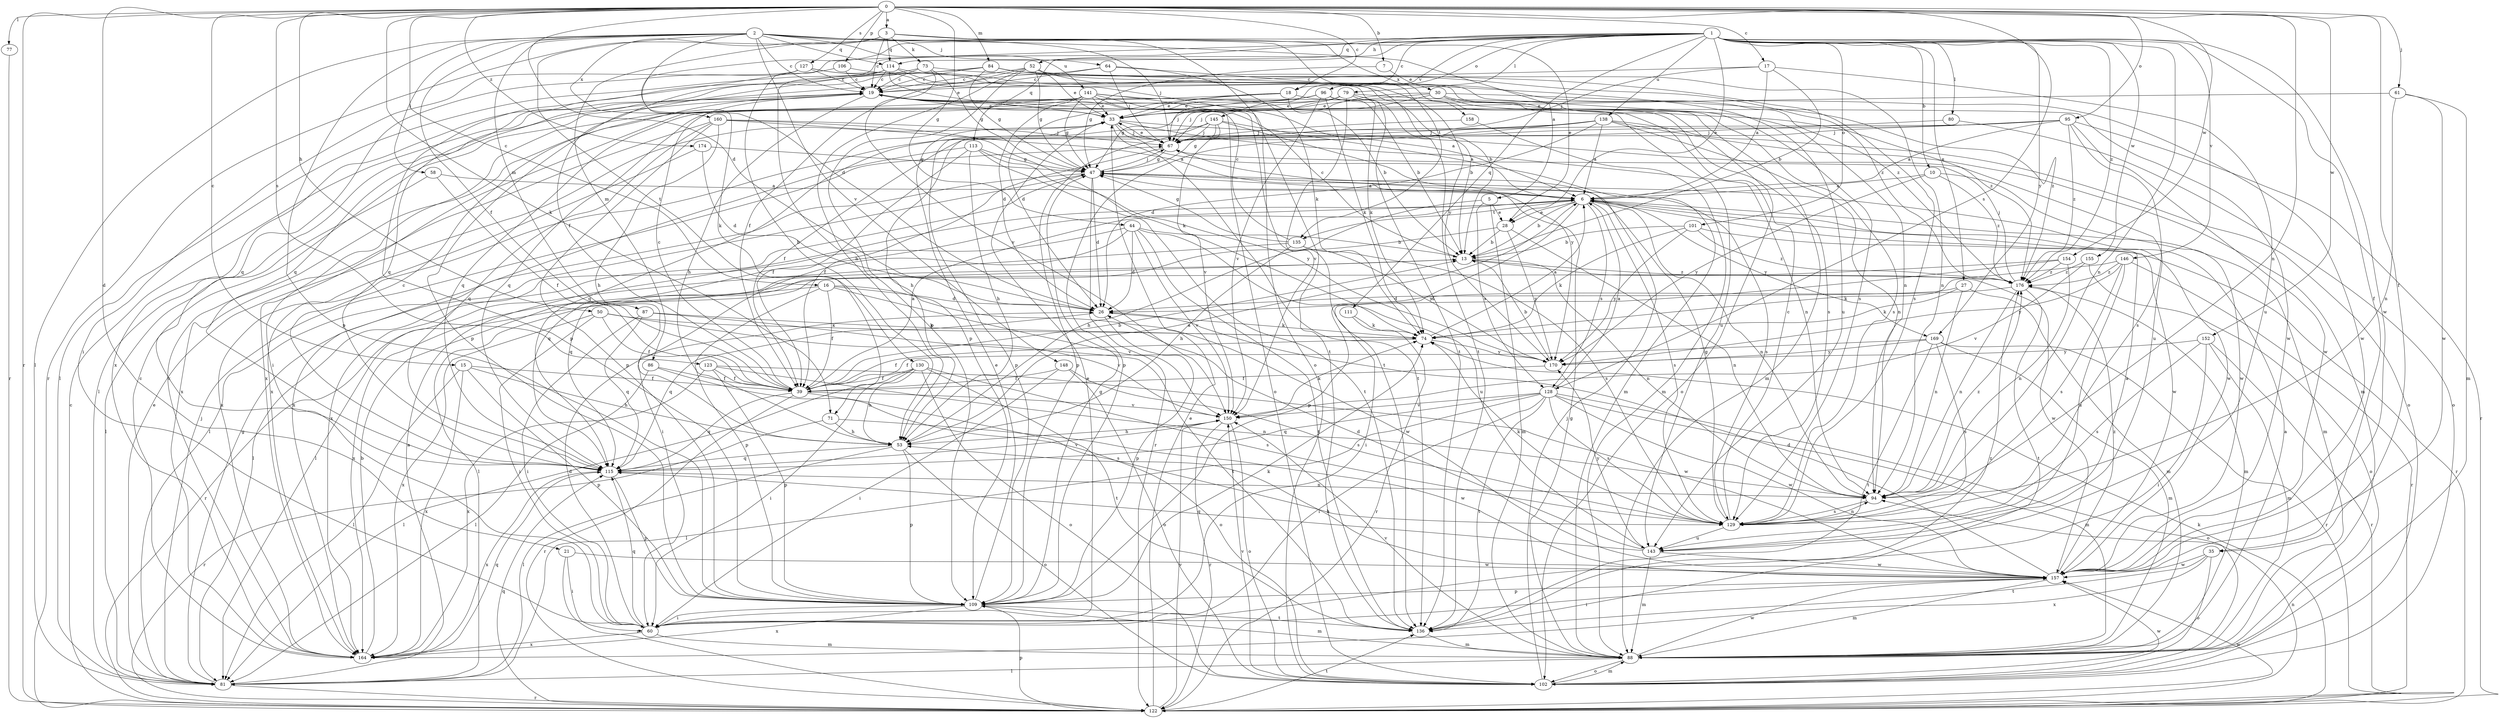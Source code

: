 strict digraph  {
0;
1;
2;
3;
5;
6;
7;
10;
13;
15;
16;
17;
18;
19;
21;
26;
27;
28;
30;
33;
35;
39;
44;
47;
50;
52;
53;
58;
60;
61;
64;
67;
71;
73;
74;
77;
79;
80;
81;
84;
86;
87;
88;
94;
95;
96;
101;
102;
106;
109;
111;
113;
114;
115;
122;
123;
127;
128;
129;
130;
135;
136;
138;
141;
143;
145;
146;
148;
150;
152;
154;
155;
157;
158;
160;
164;
169;
170;
174;
176;
0 -> 3  [label=a];
0 -> 7  [label=b];
0 -> 15  [label=c];
0 -> 16  [label=c];
0 -> 17  [label=c];
0 -> 18  [label=c];
0 -> 21  [label=d];
0 -> 26  [label=d];
0 -> 35  [label=f];
0 -> 44  [label=g];
0 -> 50  [label=h];
0 -> 61  [label=j];
0 -> 71  [label=k];
0 -> 77  [label=l];
0 -> 84  [label=m];
0 -> 94  [label=n];
0 -> 95  [label=o];
0 -> 106  [label=p];
0 -> 122  [label=r];
0 -> 123  [label=s];
0 -> 127  [label=s];
0 -> 128  [label=s];
0 -> 152  [label=w];
0 -> 154  [label=w];
0 -> 174  [label=z];
1 -> 10  [label=b];
1 -> 18  [label=c];
1 -> 27  [label=e];
1 -> 28  [label=e];
1 -> 35  [label=f];
1 -> 52  [label=h];
1 -> 53  [label=h];
1 -> 71  [label=k];
1 -> 79  [label=l];
1 -> 80  [label=l];
1 -> 86  [label=m];
1 -> 94  [label=n];
1 -> 96  [label=o];
1 -> 101  [label=o];
1 -> 109  [label=p];
1 -> 111  [label=q];
1 -> 113  [label=q];
1 -> 114  [label=q];
1 -> 138  [label=u];
1 -> 145  [label=v];
1 -> 146  [label=v];
1 -> 155  [label=w];
1 -> 157  [label=w];
1 -> 169  [label=y];
1 -> 176  [label=z];
2 -> 5  [label=a];
2 -> 19  [label=c];
2 -> 26  [label=d];
2 -> 28  [label=e];
2 -> 39  [label=f];
2 -> 58  [label=i];
2 -> 64  [label=j];
2 -> 67  [label=j];
2 -> 81  [label=l];
2 -> 87  [label=m];
2 -> 109  [label=p];
2 -> 114  [label=q];
2 -> 130  [label=t];
2 -> 141  [label=u];
2 -> 148  [label=v];
3 -> 19  [label=c];
3 -> 73  [label=k];
3 -> 102  [label=o];
3 -> 114  [label=q];
3 -> 122  [label=r];
3 -> 135  [label=t];
3 -> 158  [label=x];
3 -> 160  [label=x];
5 -> 28  [label=e];
5 -> 53  [label=h];
5 -> 88  [label=m];
5 -> 128  [label=s];
6 -> 13  [label=b];
6 -> 28  [label=e];
6 -> 88  [label=m];
6 -> 94  [label=n];
6 -> 109  [label=p];
6 -> 115  [label=q];
6 -> 128  [label=s];
6 -> 129  [label=s];
6 -> 135  [label=t];
6 -> 157  [label=w];
6 -> 169  [label=y];
7 -> 30  [label=e];
7 -> 47  [label=g];
10 -> 6  [label=a];
10 -> 157  [label=w];
10 -> 170  [label=y];
10 -> 176  [label=z];
13 -> 19  [label=c];
13 -> 94  [label=n];
13 -> 157  [label=w];
13 -> 164  [label=x];
13 -> 176  [label=z];
15 -> 39  [label=f];
15 -> 53  [label=h];
15 -> 81  [label=l];
15 -> 109  [label=p];
15 -> 164  [label=x];
16 -> 26  [label=d];
16 -> 39  [label=f];
16 -> 109  [label=p];
16 -> 122  [label=r];
16 -> 150  [label=v];
16 -> 157  [label=w];
17 -> 6  [label=a];
17 -> 13  [label=b];
17 -> 19  [label=c];
17 -> 67  [label=j];
17 -> 143  [label=u];
18 -> 13  [label=b];
18 -> 26  [label=d];
18 -> 33  [label=e];
18 -> 102  [label=o];
18 -> 164  [label=x];
19 -> 33  [label=e];
19 -> 53  [label=h];
19 -> 81  [label=l];
19 -> 129  [label=s];
19 -> 143  [label=u];
21 -> 60  [label=i];
21 -> 122  [label=r];
21 -> 157  [label=w];
26 -> 74  [label=k];
26 -> 109  [label=p];
26 -> 115  [label=q];
27 -> 26  [label=d];
27 -> 74  [label=k];
27 -> 88  [label=m];
27 -> 94  [label=n];
28 -> 13  [label=b];
28 -> 94  [label=n];
28 -> 115  [label=q];
28 -> 170  [label=y];
30 -> 33  [label=e];
30 -> 47  [label=g];
30 -> 67  [label=j];
30 -> 88  [label=m];
30 -> 129  [label=s];
30 -> 176  [label=z];
33 -> 67  [label=j];
33 -> 88  [label=m];
33 -> 94  [label=n];
33 -> 109  [label=p];
33 -> 136  [label=t];
33 -> 143  [label=u];
35 -> 102  [label=o];
35 -> 136  [label=t];
35 -> 157  [label=w];
35 -> 164  [label=x];
39 -> 6  [label=a];
39 -> 13  [label=b];
39 -> 19  [label=c];
39 -> 115  [label=q];
39 -> 122  [label=r];
39 -> 129  [label=s];
39 -> 150  [label=v];
44 -> 13  [label=b];
44 -> 26  [label=d];
44 -> 60  [label=i];
44 -> 81  [label=l];
44 -> 136  [label=t];
44 -> 143  [label=u];
44 -> 150  [label=v];
47 -> 6  [label=a];
47 -> 26  [label=d];
47 -> 67  [label=j];
47 -> 81  [label=l];
47 -> 122  [label=r];
47 -> 129  [label=s];
47 -> 157  [label=w];
47 -> 164  [label=x];
50 -> 39  [label=f];
50 -> 60  [label=i];
50 -> 74  [label=k];
50 -> 150  [label=v];
50 -> 164  [label=x];
52 -> 19  [label=c];
52 -> 33  [label=e];
52 -> 39  [label=f];
52 -> 47  [label=g];
52 -> 53  [label=h];
52 -> 94  [label=n];
52 -> 109  [label=p];
52 -> 170  [label=y];
53 -> 6  [label=a];
53 -> 81  [label=l];
53 -> 102  [label=o];
53 -> 109  [label=p];
53 -> 115  [label=q];
58 -> 6  [label=a];
58 -> 39  [label=f];
58 -> 81  [label=l];
60 -> 26  [label=d];
60 -> 33  [label=e];
60 -> 88  [label=m];
60 -> 115  [label=q];
60 -> 164  [label=x];
61 -> 33  [label=e];
61 -> 88  [label=m];
61 -> 94  [label=n];
61 -> 157  [label=w];
64 -> 19  [label=c];
64 -> 67  [label=j];
64 -> 74  [label=k];
64 -> 115  [label=q];
64 -> 136  [label=t];
67 -> 33  [label=e];
67 -> 39  [label=f];
67 -> 47  [label=g];
71 -> 53  [label=h];
71 -> 122  [label=r];
71 -> 157  [label=w];
73 -> 19  [label=c];
73 -> 47  [label=g];
73 -> 109  [label=p];
73 -> 150  [label=v];
73 -> 176  [label=z];
74 -> 6  [label=a];
74 -> 39  [label=f];
74 -> 170  [label=y];
77 -> 122  [label=r];
79 -> 13  [label=b];
79 -> 33  [label=e];
79 -> 67  [label=j];
79 -> 74  [label=k];
79 -> 115  [label=q];
79 -> 150  [label=v];
79 -> 157  [label=w];
80 -> 67  [label=j];
80 -> 102  [label=o];
81 -> 6  [label=a];
81 -> 33  [label=e];
81 -> 47  [label=g];
81 -> 67  [label=j];
81 -> 122  [label=r];
84 -> 13  [label=b];
84 -> 19  [label=c];
84 -> 47  [label=g];
84 -> 115  [label=q];
84 -> 129  [label=s];
84 -> 143  [label=u];
84 -> 164  [label=x];
86 -> 39  [label=f];
86 -> 81  [label=l];
86 -> 102  [label=o];
87 -> 60  [label=i];
87 -> 74  [label=k];
87 -> 115  [label=q];
87 -> 136  [label=t];
88 -> 6  [label=a];
88 -> 47  [label=g];
88 -> 81  [label=l];
88 -> 102  [label=o];
88 -> 150  [label=v];
88 -> 157  [label=w];
94 -> 129  [label=s];
94 -> 176  [label=z];
95 -> 6  [label=a];
95 -> 39  [label=f];
95 -> 67  [label=j];
95 -> 122  [label=r];
95 -> 129  [label=s];
95 -> 157  [label=w];
95 -> 164  [label=x];
95 -> 176  [label=z];
96 -> 13  [label=b];
96 -> 33  [label=e];
96 -> 67  [label=j];
96 -> 74  [label=k];
96 -> 150  [label=v];
96 -> 157  [label=w];
96 -> 164  [label=x];
101 -> 13  [label=b];
101 -> 74  [label=k];
101 -> 122  [label=r];
101 -> 170  [label=y];
101 -> 176  [label=z];
102 -> 67  [label=j];
102 -> 88  [label=m];
102 -> 150  [label=v];
102 -> 157  [label=w];
106 -> 19  [label=c];
106 -> 94  [label=n];
106 -> 115  [label=q];
109 -> 33  [label=e];
109 -> 47  [label=g];
109 -> 60  [label=i];
109 -> 74  [label=k];
109 -> 88  [label=m];
109 -> 136  [label=t];
109 -> 164  [label=x];
111 -> 74  [label=k];
111 -> 122  [label=r];
113 -> 39  [label=f];
113 -> 47  [label=g];
113 -> 53  [label=h];
113 -> 136  [label=t];
113 -> 164  [label=x];
113 -> 170  [label=y];
114 -> 19  [label=c];
114 -> 33  [label=e];
114 -> 39  [label=f];
114 -> 81  [label=l];
114 -> 136  [label=t];
114 -> 176  [label=z];
115 -> 19  [label=c];
115 -> 94  [label=n];
115 -> 109  [label=p];
115 -> 150  [label=v];
115 -> 164  [label=x];
122 -> 19  [label=c];
122 -> 33  [label=e];
122 -> 74  [label=k];
122 -> 94  [label=n];
122 -> 109  [label=p];
122 -> 115  [label=q];
122 -> 136  [label=t];
122 -> 150  [label=v];
122 -> 157  [label=w];
123 -> 39  [label=f];
123 -> 94  [label=n];
123 -> 109  [label=p];
123 -> 157  [label=w];
123 -> 164  [label=x];
127 -> 19  [label=c];
127 -> 60  [label=i];
127 -> 109  [label=p];
127 -> 129  [label=s];
127 -> 136  [label=t];
128 -> 6  [label=a];
128 -> 60  [label=i];
128 -> 81  [label=l];
128 -> 88  [label=m];
128 -> 102  [label=o];
128 -> 115  [label=q];
128 -> 129  [label=s];
128 -> 136  [label=t];
128 -> 150  [label=v];
128 -> 157  [label=w];
129 -> 19  [label=c];
129 -> 47  [label=g];
129 -> 74  [label=k];
129 -> 94  [label=n];
129 -> 143  [label=u];
130 -> 39  [label=f];
130 -> 53  [label=h];
130 -> 60  [label=i];
130 -> 81  [label=l];
130 -> 102  [label=o];
130 -> 129  [label=s];
130 -> 136  [label=t];
135 -> 19  [label=c];
135 -> 47  [label=g];
135 -> 53  [label=h];
135 -> 81  [label=l];
135 -> 129  [label=s];
135 -> 170  [label=y];
136 -> 88  [label=m];
136 -> 176  [label=z];
138 -> 6  [label=a];
138 -> 26  [label=d];
138 -> 67  [label=j];
138 -> 88  [label=m];
138 -> 94  [label=n];
138 -> 102  [label=o];
138 -> 109  [label=p];
138 -> 115  [label=q];
141 -> 6  [label=a];
141 -> 26  [label=d];
141 -> 33  [label=e];
141 -> 47  [label=g];
141 -> 60  [label=i];
141 -> 102  [label=o];
141 -> 115  [label=q];
141 -> 136  [label=t];
141 -> 176  [label=z];
143 -> 6  [label=a];
143 -> 26  [label=d];
143 -> 88  [label=m];
143 -> 115  [label=q];
143 -> 157  [label=w];
143 -> 170  [label=y];
145 -> 6  [label=a];
145 -> 47  [label=g];
145 -> 53  [label=h];
145 -> 67  [label=j];
145 -> 109  [label=p];
145 -> 150  [label=v];
145 -> 170  [label=y];
146 -> 74  [label=k];
146 -> 122  [label=r];
146 -> 129  [label=s];
146 -> 143  [label=u];
146 -> 170  [label=y];
146 -> 176  [label=z];
148 -> 39  [label=f];
148 -> 60  [label=i];
148 -> 102  [label=o];
148 -> 129  [label=s];
150 -> 53  [label=h];
150 -> 74  [label=k];
150 -> 102  [label=o];
150 -> 122  [label=r];
152 -> 60  [label=i];
152 -> 88  [label=m];
152 -> 122  [label=r];
152 -> 129  [label=s];
152 -> 170  [label=y];
154 -> 60  [label=i];
154 -> 81  [label=l];
154 -> 94  [label=n];
154 -> 176  [label=z];
155 -> 102  [label=o];
155 -> 150  [label=v];
155 -> 176  [label=z];
157 -> 26  [label=d];
157 -> 53  [label=h];
157 -> 60  [label=i];
157 -> 88  [label=m];
157 -> 109  [label=p];
157 -> 176  [label=z];
158 -> 67  [label=j];
158 -> 88  [label=m];
160 -> 6  [label=a];
160 -> 53  [label=h];
160 -> 67  [label=j];
160 -> 74  [label=k];
160 -> 109  [label=p];
160 -> 115  [label=q];
160 -> 164  [label=x];
164 -> 13  [label=b];
164 -> 19  [label=c];
164 -> 115  [label=q];
169 -> 39  [label=f];
169 -> 88  [label=m];
169 -> 122  [label=r];
169 -> 129  [label=s];
169 -> 136  [label=t];
169 -> 170  [label=y];
170 -> 13  [label=b];
170 -> 39  [label=f];
174 -> 26  [label=d];
174 -> 47  [label=g];
174 -> 164  [label=x];
176 -> 26  [label=d];
176 -> 67  [label=j];
176 -> 88  [label=m];
176 -> 94  [label=n];
176 -> 136  [label=t];
}
